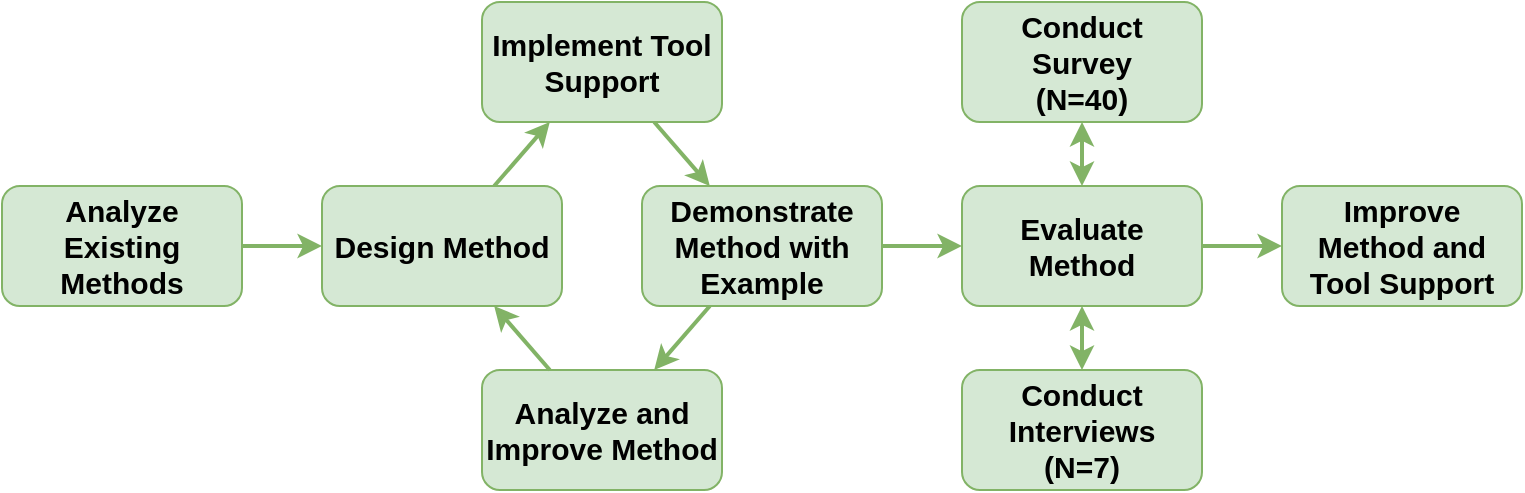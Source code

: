 <mxfile version="10.9.7" type="device"><diagram id="jgR4TiidttuUvGHe4xXU" name="Page-1"><mxGraphModel dx="1422" dy="968" grid="1" gridSize="10" guides="1" tooltips="1" connect="1" arrows="1" fold="1" page="1" pageScale="1" pageWidth="1169" pageHeight="827" math="0" shadow="0"><root><mxCell id="0"/><mxCell id="1" parent="0"/><mxCell id="S_a3rX835V8vei1Or_31-6" value="" style="edgeStyle=orthogonalEdgeStyle;rounded=0;orthogonalLoop=1;jettySize=auto;html=1;fontSize=15;endSize=6;startSize=6;jumpSize=6;strokeWidth=2;fillColor=#d5e8d4;strokeColor=#82b366;" parent="1" source="S_a3rX835V8vei1Or_31-2" target="S_a3rX835V8vei1Or_31-5" edge="1"><mxGeometry relative="1" as="geometry"/></mxCell><mxCell id="S_a3rX835V8vei1Or_31-2" value="Analyze Existing Methods" style="rounded=1;whiteSpace=wrap;html=1;fillColor=#d5e8d4;strokeColor=#82b366;fontStyle=1;fontSize=15;" parent="1" vertex="1"><mxGeometry x="70" y="230" width="120" height="60" as="geometry"/></mxCell><mxCell id="S_a3rX835V8vei1Or_31-8" value="" style="rounded=0;orthogonalLoop=1;jettySize=auto;html=1;fontSize=15;endSize=6;startSize=6;jumpSize=6;strokeWidth=2;fillColor=#d5e8d4;strokeColor=#82b366;" parent="1" source="S_a3rX835V8vei1Or_31-5" target="S_a3rX835V8vei1Or_31-7" edge="1"><mxGeometry relative="1" as="geometry"/></mxCell><mxCell id="S_a3rX835V8vei1Or_31-5" value="Design Method" style="rounded=1;whiteSpace=wrap;html=1;fillColor=#d5e8d4;strokeColor=#82b366;fontStyle=1;fontSize=15;" parent="1" vertex="1"><mxGeometry x="230" y="230" width="120" height="60" as="geometry"/></mxCell><mxCell id="S_a3rX835V8vei1Or_31-10" value="" style="rounded=0;orthogonalLoop=1;jettySize=auto;html=1;fontSize=15;endSize=6;startSize=6;jumpSize=6;strokeWidth=2;fillColor=#d5e8d4;strokeColor=#82b366;" parent="1" source="S_a3rX835V8vei1Or_31-7" target="S_a3rX835V8vei1Or_31-9" edge="1"><mxGeometry relative="1" as="geometry"/></mxCell><mxCell id="S_a3rX835V8vei1Or_31-7" value="Implement Tool Support" style="rounded=1;whiteSpace=wrap;html=1;fillColor=#d5e8d4;strokeColor=#82b366;fontStyle=1;fontSize=15;" parent="1" vertex="1"><mxGeometry x="310" y="138" width="120" height="60" as="geometry"/></mxCell><mxCell id="S_a3rX835V8vei1Or_31-12" value="" style="rounded=0;orthogonalLoop=1;jettySize=auto;html=1;fontSize=15;endSize=6;startSize=6;jumpSize=6;strokeWidth=2;fillColor=#d5e8d4;strokeColor=#82b366;" parent="1" source="S_a3rX835V8vei1Or_31-9" target="S_a3rX835V8vei1Or_31-11" edge="1"><mxGeometry relative="1" as="geometry"/></mxCell><mxCell id="S_a3rX835V8vei1Or_31-15" value="" style="edgeStyle=none;rounded=0;orthogonalLoop=1;jettySize=auto;html=1;fontSize=15;endSize=6;startSize=6;jumpSize=6;strokeWidth=2;fillColor=#d5e8d4;strokeColor=#82b366;" parent="1" source="S_a3rX835V8vei1Or_31-9" target="S_a3rX835V8vei1Or_31-14" edge="1"><mxGeometry relative="1" as="geometry"/></mxCell><mxCell id="S_a3rX835V8vei1Or_31-9" value="Demonstrate Method with Example" style="rounded=1;whiteSpace=wrap;html=1;fillColor=#d5e8d4;strokeColor=#82b366;fontStyle=1;fontSize=15;" parent="1" vertex="1"><mxGeometry x="390" y="230" width="120" height="60" as="geometry"/></mxCell><mxCell id="S_a3rX835V8vei1Or_31-17" value="" style="edgeStyle=none;rounded=0;orthogonalLoop=1;jettySize=auto;html=1;fontSize=15;endSize=6;startSize=6;jumpSize=6;strokeWidth=2;fillColor=#d5e8d4;strokeColor=#82b366;" parent="1" source="S_a3rX835V8vei1Or_31-14" target="S_a3rX835V8vei1Or_31-16" edge="1"><mxGeometry relative="1" as="geometry"/></mxCell><mxCell id="S_a3rX835V8vei1Or_31-19" value="" style="edgeStyle=none;rounded=0;orthogonalLoop=1;jettySize=auto;html=1;fontSize=15;startArrow=classic;startFill=1;endSize=6;startSize=6;jumpSize=6;strokeWidth=2;fillColor=#d5e8d4;strokeColor=#82b366;" parent="1" source="S_a3rX835V8vei1Or_31-14" target="S_a3rX835V8vei1Or_31-18" edge="1"><mxGeometry relative="1" as="geometry"/></mxCell><mxCell id="S_a3rX835V8vei1Or_31-21" value="" style="edgeStyle=none;rounded=0;orthogonalLoop=1;jettySize=auto;html=1;fontSize=15;startArrow=classic;startFill=1;endSize=6;startSize=6;jumpSize=6;strokeWidth=2;fillColor=#d5e8d4;strokeColor=#82b366;" parent="1" source="S_a3rX835V8vei1Or_31-14" target="S_a3rX835V8vei1Or_31-20" edge="1"><mxGeometry relative="1" as="geometry"/></mxCell><mxCell id="S_a3rX835V8vei1Or_31-14" value="Evaluate Method" style="rounded=1;whiteSpace=wrap;html=1;fillColor=#d5e8d4;strokeColor=#82b366;fontStyle=1;fontSize=15;" parent="1" vertex="1"><mxGeometry x="550" y="230" width="120" height="60" as="geometry"/></mxCell><mxCell id="S_a3rX835V8vei1Or_31-20" value="Conduct Interviews&lt;br&gt;(N=7)" style="rounded=1;whiteSpace=wrap;html=1;fillColor=#d5e8d4;strokeColor=#82b366;fontStyle=1;fontSize=15;" parent="1" vertex="1"><mxGeometry x="550" y="322" width="120" height="60" as="geometry"/></mxCell><mxCell id="S_a3rX835V8vei1Or_31-18" value="Conduct&lt;br&gt;Survey&lt;br&gt;(N=40)" style="rounded=1;whiteSpace=wrap;html=1;fillColor=#d5e8d4;strokeColor=#82b366;fontStyle=1;fontSize=15;" parent="1" vertex="1"><mxGeometry x="550" y="138" width="120" height="60" as="geometry"/></mxCell><mxCell id="S_a3rX835V8vei1Or_31-16" value="Improve&lt;br&gt;Method and Tool Support" style="rounded=1;whiteSpace=wrap;html=1;fillColor=#d5e8d4;strokeColor=#82b366;fontStyle=1;fontSize=15;" parent="1" vertex="1"><mxGeometry x="710" y="230" width="120" height="60" as="geometry"/></mxCell><mxCell id="S_a3rX835V8vei1Or_31-11" value="Analyze and Improve Method" style="rounded=1;whiteSpace=wrap;html=1;fillColor=#d5e8d4;strokeColor=#82b366;fontStyle=1;fontSize=15;" parent="1" vertex="1"><mxGeometry x="310" y="322" width="120" height="60" as="geometry"/></mxCell><mxCell id="S_a3rX835V8vei1Or_31-13" value="" style="rounded=0;orthogonalLoop=1;jettySize=auto;html=1;fontSize=15;endSize=6;startSize=6;jumpSize=6;strokeWidth=2;fillColor=#d5e8d4;strokeColor=#82b366;" parent="1" source="S_a3rX835V8vei1Or_31-11" target="S_a3rX835V8vei1Or_31-5" edge="1"><mxGeometry relative="1" as="geometry"><mxPoint x="484.231" y="320" as="sourcePoint"/><mxPoint x="435.769" y="383" as="targetPoint"/></mxGeometry></mxCell></root></mxGraphModel></diagram></mxfile>